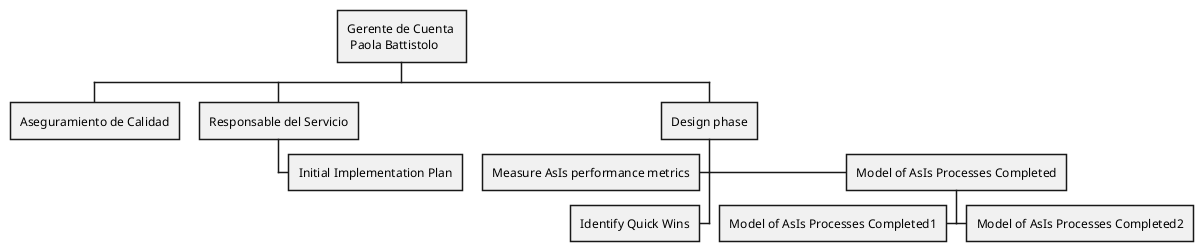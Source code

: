 @startwbs
* Gerente de Cuenta \n Paola Battistolo
**< Aseguramiento de Calidad
** Responsable del Servicio

*** Initial Implementation Plan
** Design phase
*** Model of AsIs Processes Completed
****< Model of AsIs Processes Completed1
****> Model of AsIs Processes Completed2
***< Measure AsIs performance metrics
***< Identify Quick Wins
@endwbs